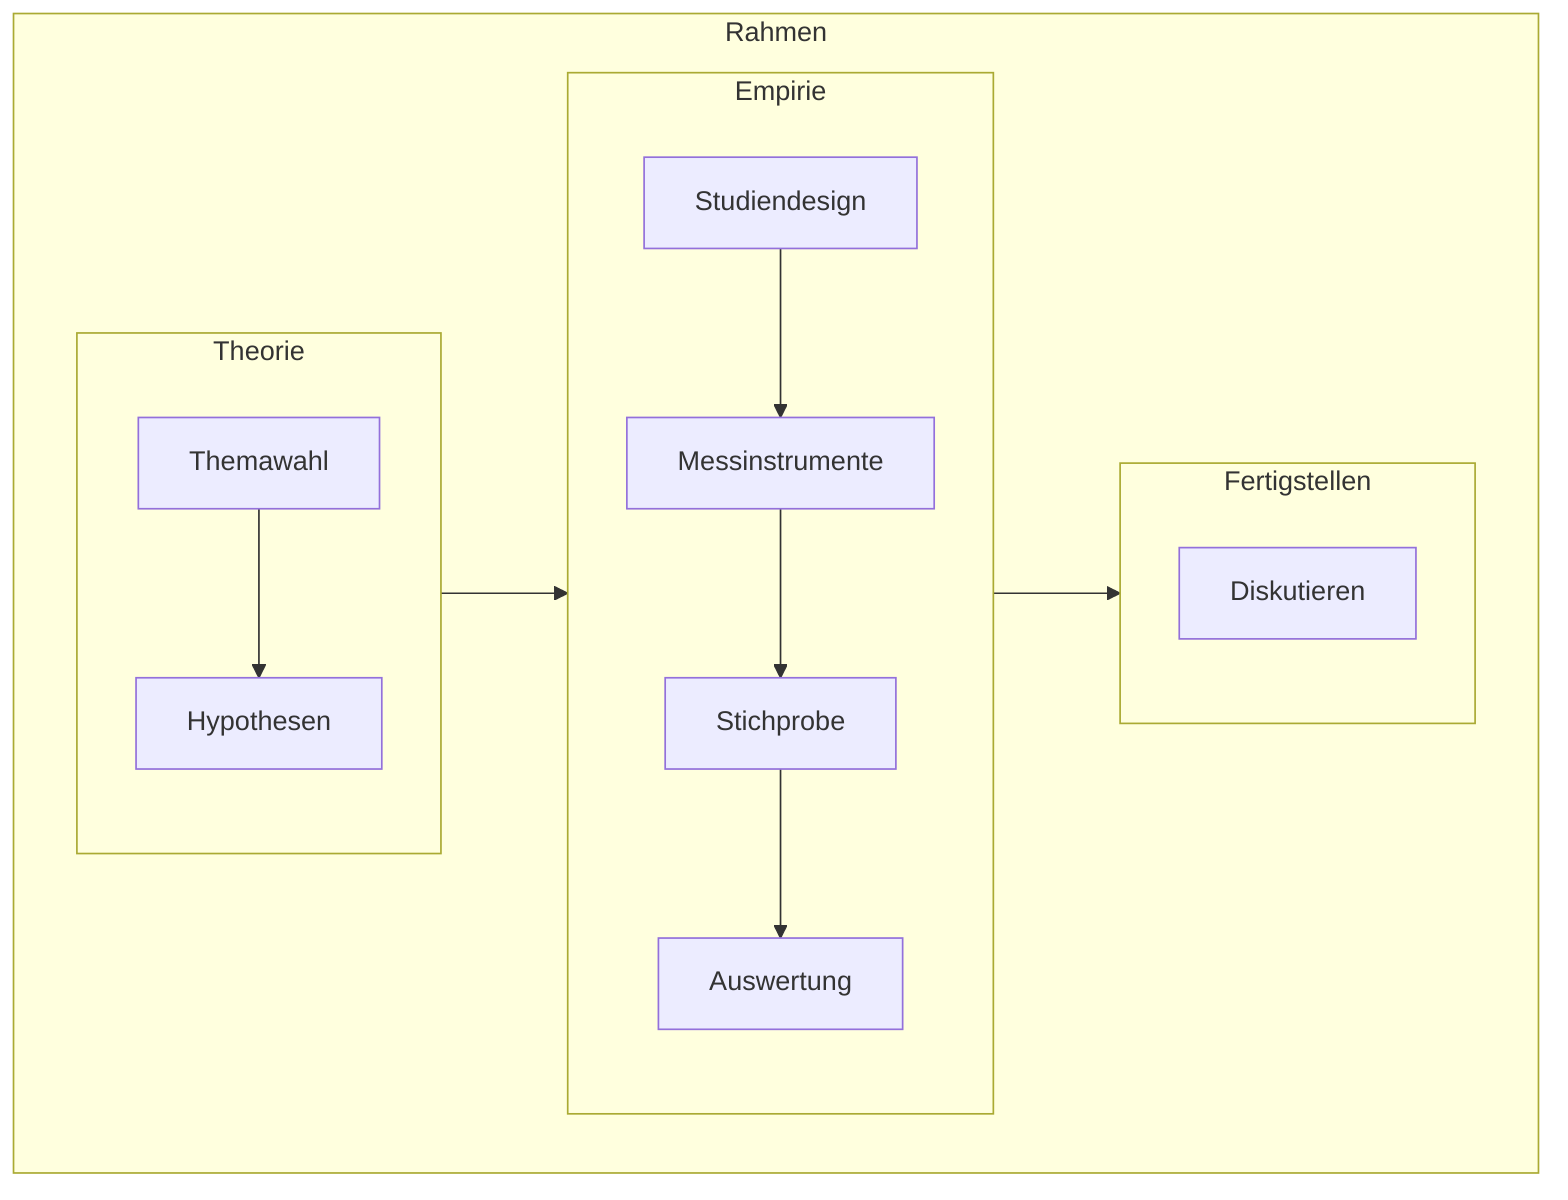 flowchart LR
  subgraph R[Rahmen]
    direction LR
    subgraph V[Theorie]
      direction TB
      E[Themawahl] --> Um[Hypothesen]
    end
    subgraph M[Empirie]
      direction TB
      M1[Studiendesign] --> Vis[Messinstrumente]
      Vis --> U[Stichprobe]
      U --> G[Auswertung]
    end
    subgraph N[Fertigstellen]
      direction TB
      D[Diskutieren]
    end
  V --> M
  M --> N
  end